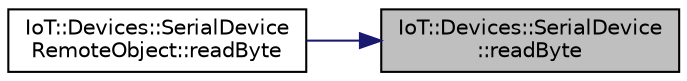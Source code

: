 digraph "IoT::Devices::SerialDevice::readByte"
{
 // LATEX_PDF_SIZE
  edge [fontname="Helvetica",fontsize="10",labelfontname="Helvetica",labelfontsize="10"];
  node [fontname="Helvetica",fontsize="10",shape=record];
  rankdir="RL";
  Node1 [label="IoT::Devices::SerialDevice\l::readByte",height=0.2,width=0.4,color="black", fillcolor="grey75", style="filled", fontcolor="black",tooltip="Writes the given byte to the port."];
  Node1 -> Node2 [dir="back",color="midnightblue",fontsize="10",style="solid",fontname="Helvetica"];
  Node2 [label="IoT::Devices::SerialDevice\lRemoteObject::readByte",height=0.2,width=0.4,color="black", fillcolor="white", style="filled",URL="$classIoT_1_1Devices_1_1SerialDeviceRemoteObject.html#a086adbce700e19ac47683b4e8d705652",tooltip=" "];
}
